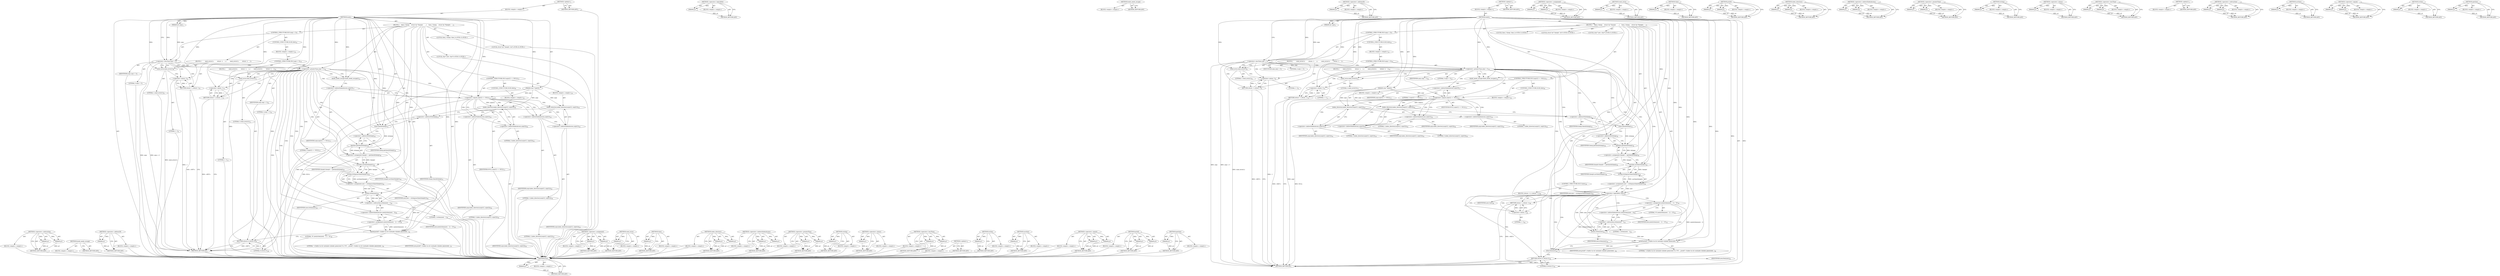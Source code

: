 digraph "gmtime" {
vulnerable_177 [label=<(METHOD,&lt;operator&gt;.subtraction)>];
vulnerable_178 [label=<(PARAM,p1)>];
vulnerable_179 [label=<(PARAM,p2)>];
vulnerable_180 [label=<(BLOCK,&lt;empty&gt;,&lt;empty&gt;)>];
vulnerable_181 [label=<(METHOD_RETURN,ANY)>];
vulnerable_134 [label=<(METHOD,build_needs_escape)>];
vulnerable_135 [label=<(BLOCK,&lt;empty&gt;,&lt;empty&gt;)>];
vulnerable_136 [label=<(METHOD_RETURN,ANY)>];
vulnerable_156 [label=<(METHOD,&lt;operator&gt;.addressOf)>];
vulnerable_157 [label=<(PARAM,p1)>];
vulnerable_158 [label=<(BLOCK,&lt;empty&gt;,&lt;empty&gt;)>];
vulnerable_159 [label=<(METHOD_RETURN,ANY)>];
vulnerable_6 [label=<(METHOD,&lt;global&gt;)<SUB>1</SUB>>];
vulnerable_7 [label=<(BLOCK,&lt;empty&gt;,&lt;empty&gt;)<SUB>1</SUB>>];
vulnerable_8 [label=<(METHOD,main)<SUB>1</SUB>>];
vulnerable_9 [label=<(PARAM,int argc)<SUB>1</SUB>>];
vulnerable_10 [label=<(PARAM,char *argv[])<SUB>1</SUB>>];
vulnerable_11 [label=<(BLOCK,{
    time_t timep;
    struct tm *timeptr;
   ...,{
    time_t timep;
    struct tm *timeptr;
   ...)<SUB>2</SUB>>];
vulnerable_12 [label="<(LOCAL,time_t timep: time_t)<SUB>3</SUB>>"];
vulnerable_13 [label="<(LOCAL,struct tm* timeptr: tm*)<SUB>4</SUB>>"];
vulnerable_14 [label="<(LOCAL,char* now: char*)<SUB>5</SUB>>"];
vulnerable_15 [label=<(CONTROL_STRUCTURE,IF,if (argc &lt; 3))<SUB>7</SUB>>];
vulnerable_16 [label=<(&lt;operator&gt;.lessThan,argc &lt; 3)<SUB>7</SUB>>];
vulnerable_17 [label=<(IDENTIFIER,argc,argc &lt; 3)<SUB>7</SUB>>];
vulnerable_18 [label=<(LITERAL,3,argc &lt; 3)<SUB>7</SUB>>];
vulnerable_19 [label=<(BLOCK,{
        send_error(1);
        return -1;
    },{
        send_error(1);
        return -1;
    })<SUB>7</SUB>>];
vulnerable_20 [label=<(send_error,send_error(1))<SUB>8</SUB>>];
vulnerable_21 [label=<(LITERAL,1,send_error(1))<SUB>8</SUB>>];
vulnerable_22 [label=<(RETURN,return -1;,return -1;)<SUB>9</SUB>>];
vulnerable_23 [label=<(&lt;operator&gt;.minus,-1)<SUB>9</SUB>>];
vulnerable_24 [label=<(LITERAL,1,-1)<SUB>9</SUB>>];
vulnerable_25 [label=<(CONTROL_STRUCTURE,ELSE,else)<SUB>10</SUB>>];
vulnerable_26 [label=<(BLOCK,&lt;empty&gt;,&lt;empty&gt;)<SUB>10</SUB>>];
vulnerable_27 [label=<(CONTROL_STRUCTURE,IF,if (argc &gt; 3))<SUB>10</SUB>>];
vulnerable_28 [label=<(&lt;operator&gt;.greaterThan,argc &gt; 3)<SUB>10</SUB>>];
vulnerable_29 [label=<(IDENTIFIER,argc,argc &gt; 3)<SUB>10</SUB>>];
vulnerable_30 [label=<(LITERAL,3,argc &gt; 3)<SUB>10</SUB>>];
vulnerable_31 [label=<(BLOCK,{
        send_error(5);
        return -1;
    },{
        send_error(5);
        return -1;
    })<SUB>10</SUB>>];
vulnerable_32 [label=<(send_error,send_error(5))<SUB>11</SUB>>];
vulnerable_33 [label=<(LITERAL,5,send_error(5))<SUB>11</SUB>>];
vulnerable_34 [label=<(RETURN,return -1;,return -1;)<SUB>12</SUB>>];
vulnerable_35 [label=<(&lt;operator&gt;.minus,-1)<SUB>12</SUB>>];
vulnerable_36 [label=<(LITERAL,1,-1)<SUB>12</SUB>>];
vulnerable_37 [label=<(build_needs_escape,build_needs_escape())<SUB>15</SUB>>];
vulnerable_38 [label=<(CONTROL_STRUCTURE,IF,if (argv[2] == NULL))<SUB>17</SUB>>];
vulnerable_39 [label=<(&lt;operator&gt;.equals,argv[2] == NULL)<SUB>17</SUB>>];
vulnerable_40 [label=<(&lt;operator&gt;.indirectIndexAccess,argv[2])<SUB>17</SUB>>];
vulnerable_41 [label=<(IDENTIFIER,argv,argv[2] == NULL)<SUB>17</SUB>>];
vulnerable_42 [label=<(LITERAL,2,argv[2] == NULL)<SUB>17</SUB>>];
vulnerable_43 [label=<(IDENTIFIER,NULL,argv[2] == NULL)<SUB>17</SUB>>];
vulnerable_44 [label=<(BLOCK,&lt;empty&gt;,&lt;empty&gt;)<SUB>18</SUB>>];
vulnerable_45 [label=<(index_directory,index_directory(argv[1], argv[1]))<SUB>18</SUB>>];
vulnerable_46 [label=<(&lt;operator&gt;.indirectIndexAccess,argv[1])<SUB>18</SUB>>];
vulnerable_47 [label=<(IDENTIFIER,argv,index_directory(argv[1], argv[1]))<SUB>18</SUB>>];
vulnerable_48 [label=<(LITERAL,1,index_directory(argv[1], argv[1]))<SUB>18</SUB>>];
vulnerable_49 [label=<(&lt;operator&gt;.indirectIndexAccess,argv[1])<SUB>18</SUB>>];
vulnerable_50 [label=<(IDENTIFIER,argv,index_directory(argv[1], argv[1]))<SUB>18</SUB>>];
vulnerable_51 [label=<(LITERAL,1,index_directory(argv[1], argv[1]))<SUB>18</SUB>>];
vulnerable_52 [label=<(CONTROL_STRUCTURE,ELSE,else)<SUB>20</SUB>>];
vulnerable_53 [label=<(BLOCK,&lt;empty&gt;,&lt;empty&gt;)<SUB>20</SUB>>];
vulnerable_54 [label=<(index_directory,index_directory(argv[1], argv[2]))<SUB>20</SUB>>];
vulnerable_55 [label=<(&lt;operator&gt;.indirectIndexAccess,argv[1])<SUB>20</SUB>>];
vulnerable_56 [label=<(IDENTIFIER,argv,index_directory(argv[1], argv[2]))<SUB>20</SUB>>];
vulnerable_57 [label=<(LITERAL,1,index_directory(argv[1], argv[2]))<SUB>20</SUB>>];
vulnerable_58 [label=<(&lt;operator&gt;.indirectIndexAccess,argv[2])<SUB>20</SUB>>];
vulnerable_59 [label=<(IDENTIFIER,argv,index_directory(argv[1], argv[2]))<SUB>20</SUB>>];
vulnerable_60 [label=<(LITERAL,2,index_directory(argv[1], argv[2]))<SUB>20</SUB>>];
vulnerable_61 [label=<(time,time(&amp;timep))<SUB>22</SUB>>];
vulnerable_62 [label=<(&lt;operator&gt;.addressOf,&amp;timep)<SUB>22</SUB>>];
vulnerable_63 [label=<(IDENTIFIER,timep,time(&amp;timep))<SUB>22</SUB>>];
vulnerable_64 [label=<(&lt;operator&gt;.assignment,timeptr = gmtime(&amp;timep))<SUB>26</SUB>>];
vulnerable_65 [label=<(IDENTIFIER,timeptr,timeptr = gmtime(&amp;timep))<SUB>26</SUB>>];
vulnerable_66 [label=<(gmtime,gmtime(&amp;timep))<SUB>26</SUB>>];
vulnerable_67 [label=<(&lt;operator&gt;.addressOf,&amp;timep)<SUB>26</SUB>>];
vulnerable_68 [label=<(IDENTIFIER,timep,gmtime(&amp;timep))<SUB>26</SUB>>];
vulnerable_69 [label=<(&lt;operator&gt;.assignment,now = strdup(asctime(timeptr)))<SUB>28</SUB>>];
vulnerable_70 [label=<(IDENTIFIER,now,now = strdup(asctime(timeptr)))<SUB>28</SUB>>];
vulnerable_71 [label=<(strdup,strdup(asctime(timeptr)))<SUB>28</SUB>>];
vulnerable_72 [label=<(asctime,asctime(timeptr))<SUB>28</SUB>>];
vulnerable_73 [label=<(IDENTIFIER,timeptr,asctime(timeptr))<SUB>28</SUB>>];
vulnerable_74 [label=<(&lt;operator&gt;.assignment,now[strlen(now) - 1] = '\0')<SUB>29</SUB>>];
vulnerable_75 [label=<(&lt;operator&gt;.indirectIndexAccess,now[strlen(now) - 1])<SUB>29</SUB>>];
vulnerable_76 [label=<(IDENTIFIER,now,now[strlen(now) - 1] = '\0')<SUB>29</SUB>>];
vulnerable_77 [label=<(&lt;operator&gt;.subtraction,strlen(now) - 1)<SUB>29</SUB>>];
vulnerable_78 [label=<(strlen,strlen(now))<SUB>29</SUB>>];
vulnerable_79 [label=<(IDENTIFIER,now,strlen(now))<SUB>29</SUB>>];
vulnerable_80 [label=<(LITERAL,1,strlen(now) - 1)<SUB>29</SUB>>];
vulnerable_81 [label=<(LITERAL,'\0',now[strlen(now) - 1] = '\0')<SUB>29</SUB>>];
vulnerable_82 [label=<(printf,printf(&quot;&lt;/table&gt;\n&lt;hr noshade&gt;\nIndex generated...)<SUB>35</SUB>>];
vulnerable_83 [label=<(LITERAL,&quot;&lt;/table&gt;\n&lt;hr noshade&gt;\nIndex generated %s UTC...,printf(&quot;&lt;/table&gt;\n&lt;hr noshade&gt;\nIndex generated...)<SUB>35</SUB>>];
vulnerable_84 [label=<(IDENTIFIER,now,printf(&quot;&lt;/table&gt;\n&lt;hr noshade&gt;\nIndex generated...)<SUB>37</SUB>>];
vulnerable_85 [label=<(RETURN,return 0;,return 0;)<SUB>39</SUB>>];
vulnerable_86 [label=<(LITERAL,0,return 0;)<SUB>39</SUB>>];
vulnerable_87 [label=<(METHOD_RETURN,int)<SUB>1</SUB>>];
vulnerable_89 [label=<(METHOD_RETURN,ANY)<SUB>1</SUB>>];
vulnerable_160 [label=<(METHOD,&lt;operator&gt;.assignment)>];
vulnerable_161 [label=<(PARAM,p1)>];
vulnerable_162 [label=<(PARAM,p2)>];
vulnerable_163 [label=<(BLOCK,&lt;empty&gt;,&lt;empty&gt;)>];
vulnerable_164 [label=<(METHOD_RETURN,ANY)>];
vulnerable_121 [label=<(METHOD,send_error)>];
vulnerable_122 [label=<(PARAM,p1)>];
vulnerable_123 [label=<(BLOCK,&lt;empty&gt;,&lt;empty&gt;)>];
vulnerable_124 [label=<(METHOD_RETURN,ANY)>];
vulnerable_152 [label=<(METHOD,time)>];
vulnerable_153 [label=<(PARAM,p1)>];
vulnerable_154 [label=<(BLOCK,&lt;empty&gt;,&lt;empty&gt;)>];
vulnerable_155 [label=<(METHOD_RETURN,ANY)>];
vulnerable_147 [label=<(METHOD,index_directory)>];
vulnerable_148 [label=<(PARAM,p1)>];
vulnerable_149 [label=<(PARAM,p2)>];
vulnerable_150 [label=<(BLOCK,&lt;empty&gt;,&lt;empty&gt;)>];
vulnerable_151 [label=<(METHOD_RETURN,ANY)>];
vulnerable_142 [label=<(METHOD,&lt;operator&gt;.indirectIndexAccess)>];
vulnerable_143 [label=<(PARAM,p1)>];
vulnerable_144 [label=<(PARAM,p2)>];
vulnerable_145 [label=<(BLOCK,&lt;empty&gt;,&lt;empty&gt;)>];
vulnerable_146 [label=<(METHOD_RETURN,ANY)>];
vulnerable_129 [label=<(METHOD,&lt;operator&gt;.greaterThan)>];
vulnerable_130 [label=<(PARAM,p1)>];
vulnerable_131 [label=<(PARAM,p2)>];
vulnerable_132 [label=<(BLOCK,&lt;empty&gt;,&lt;empty&gt;)>];
vulnerable_133 [label=<(METHOD_RETURN,ANY)>];
vulnerable_169 [label=<(METHOD,strdup)>];
vulnerable_170 [label=<(PARAM,p1)>];
vulnerable_171 [label=<(BLOCK,&lt;empty&gt;,&lt;empty&gt;)>];
vulnerable_172 [label=<(METHOD_RETURN,ANY)>];
vulnerable_125 [label=<(METHOD,&lt;operator&gt;.minus)>];
vulnerable_126 [label=<(PARAM,p1)>];
vulnerable_127 [label=<(BLOCK,&lt;empty&gt;,&lt;empty&gt;)>];
vulnerable_128 [label=<(METHOD_RETURN,ANY)>];
vulnerable_116 [label=<(METHOD,&lt;operator&gt;.lessThan)>];
vulnerable_117 [label=<(PARAM,p1)>];
vulnerable_118 [label=<(PARAM,p2)>];
vulnerable_119 [label=<(BLOCK,&lt;empty&gt;,&lt;empty&gt;)>];
vulnerable_120 [label=<(METHOD_RETURN,ANY)>];
vulnerable_110 [label=<(METHOD,&lt;global&gt;)<SUB>1</SUB>>];
vulnerable_111 [label=<(BLOCK,&lt;empty&gt;,&lt;empty&gt;)>];
vulnerable_112 [label=<(METHOD_RETURN,ANY)>];
vulnerable_182 [label=<(METHOD,strlen)>];
vulnerable_183 [label=<(PARAM,p1)>];
vulnerable_184 [label=<(BLOCK,&lt;empty&gt;,&lt;empty&gt;)>];
vulnerable_185 [label=<(METHOD_RETURN,ANY)>];
vulnerable_173 [label=<(METHOD,asctime)>];
vulnerable_174 [label=<(PARAM,p1)>];
vulnerable_175 [label=<(BLOCK,&lt;empty&gt;,&lt;empty&gt;)>];
vulnerable_176 [label=<(METHOD_RETURN,ANY)>];
vulnerable_137 [label=<(METHOD,&lt;operator&gt;.equals)>];
vulnerable_138 [label=<(PARAM,p1)>];
vulnerable_139 [label=<(PARAM,p2)>];
vulnerable_140 [label=<(BLOCK,&lt;empty&gt;,&lt;empty&gt;)>];
vulnerable_141 [label=<(METHOD_RETURN,ANY)>];
vulnerable_186 [label=<(METHOD,printf)>];
vulnerable_187 [label=<(PARAM,p1)>];
vulnerable_188 [label=<(PARAM,p2)>];
vulnerable_189 [label=<(BLOCK,&lt;empty&gt;,&lt;empty&gt;)>];
vulnerable_190 [label=<(METHOD_RETURN,ANY)>];
vulnerable_165 [label=<(METHOD,gmtime)>];
vulnerable_166 [label=<(PARAM,p1)>];
vulnerable_167 [label=<(BLOCK,&lt;empty&gt;,&lt;empty&gt;)>];
vulnerable_168 [label=<(METHOD_RETURN,ANY)>];
fixed_204 [label=<(METHOD,free)>];
fixed_205 [label=<(PARAM,p1)>];
fixed_206 [label=<(BLOCK,&lt;empty&gt;,&lt;empty&gt;)>];
fixed_207 [label=<(METHOD_RETURN,ANY)>];
fixed_186 [label=<(METHOD,&lt;operator&gt;.logicalNot)>];
fixed_187 [label=<(PARAM,p1)>];
fixed_188 [label=<(BLOCK,&lt;empty&gt;,&lt;empty&gt;)>];
fixed_189 [label=<(METHOD_RETURN,ANY)>];
fixed_143 [label=<(METHOD,build_needs_escape)>];
fixed_144 [label=<(BLOCK,&lt;empty&gt;,&lt;empty&gt;)>];
fixed_145 [label=<(METHOD_RETURN,ANY)>];
fixed_165 [label=<(METHOD,&lt;operator&gt;.addressOf)>];
fixed_166 [label=<(PARAM,p1)>];
fixed_167 [label=<(BLOCK,&lt;empty&gt;,&lt;empty&gt;)>];
fixed_168 [label=<(METHOD_RETURN,ANY)>];
fixed_6 [label=<(METHOD,&lt;global&gt;)<SUB>1</SUB>>];
fixed_7 [label=<(BLOCK,&lt;empty&gt;,&lt;empty&gt;)<SUB>1</SUB>>];
fixed_8 [label=<(METHOD,main)<SUB>1</SUB>>];
fixed_9 [label=<(PARAM,int argc)<SUB>1</SUB>>];
fixed_10 [label=<(PARAM,char *argv[])<SUB>1</SUB>>];
fixed_11 [label=<(BLOCK,{
    time_t timep;
    struct tm *timeptr;
   ...,{
    time_t timep;
    struct tm *timeptr;
   ...)<SUB>2</SUB>>];
fixed_12 [label="<(LOCAL,time_t timep: time_t)<SUB>3</SUB>>"];
fixed_13 [label="<(LOCAL,struct tm* timeptr: tm*)<SUB>4</SUB>>"];
fixed_14 [label="<(LOCAL,char* now: char*)<SUB>5</SUB>>"];
fixed_15 [label=<(CONTROL_STRUCTURE,IF,if (argc &lt; 3))<SUB>7</SUB>>];
fixed_16 [label=<(&lt;operator&gt;.lessThan,argc &lt; 3)<SUB>7</SUB>>];
fixed_17 [label=<(IDENTIFIER,argc,argc &lt; 3)<SUB>7</SUB>>];
fixed_18 [label=<(LITERAL,3,argc &lt; 3)<SUB>7</SUB>>];
fixed_19 [label=<(BLOCK,{
        send_error(1);
        return -1;
    },{
        send_error(1);
        return -1;
    })<SUB>7</SUB>>];
fixed_20 [label=<(send_error,send_error(1))<SUB>8</SUB>>];
fixed_21 [label=<(LITERAL,1,send_error(1))<SUB>8</SUB>>];
fixed_22 [label=<(RETURN,return -1;,return -1;)<SUB>9</SUB>>];
fixed_23 [label=<(&lt;operator&gt;.minus,-1)<SUB>9</SUB>>];
fixed_24 [label=<(LITERAL,1,-1)<SUB>9</SUB>>];
fixed_25 [label=<(CONTROL_STRUCTURE,ELSE,else)<SUB>10</SUB>>];
fixed_26 [label=<(BLOCK,&lt;empty&gt;,&lt;empty&gt;)<SUB>10</SUB>>];
fixed_27 [label=<(CONTROL_STRUCTURE,IF,if (argc &gt; 3))<SUB>10</SUB>>];
fixed_28 [label=<(&lt;operator&gt;.greaterThan,argc &gt; 3)<SUB>10</SUB>>];
fixed_29 [label=<(IDENTIFIER,argc,argc &gt; 3)<SUB>10</SUB>>];
fixed_30 [label=<(LITERAL,3,argc &gt; 3)<SUB>10</SUB>>];
fixed_31 [label=<(BLOCK,{
        send_error(5);
        return -1;
    },{
        send_error(5);
        return -1;
    })<SUB>10</SUB>>];
fixed_32 [label=<(send_error,send_error(5))<SUB>11</SUB>>];
fixed_33 [label=<(LITERAL,5,send_error(5))<SUB>11</SUB>>];
fixed_34 [label=<(RETURN,return -1;,return -1;)<SUB>12</SUB>>];
fixed_35 [label=<(&lt;operator&gt;.minus,-1)<SUB>12</SUB>>];
fixed_36 [label=<(LITERAL,1,-1)<SUB>12</SUB>>];
fixed_37 [label=<(build_needs_escape,build_needs_escape())<SUB>15</SUB>>];
fixed_38 [label=<(CONTROL_STRUCTURE,IF,if (argv[2] == NULL))<SUB>17</SUB>>];
fixed_39 [label=<(&lt;operator&gt;.equals,argv[2] == NULL)<SUB>17</SUB>>];
fixed_40 [label=<(&lt;operator&gt;.indirectIndexAccess,argv[2])<SUB>17</SUB>>];
fixed_41 [label=<(IDENTIFIER,argv,argv[2] == NULL)<SUB>17</SUB>>];
fixed_42 [label=<(LITERAL,2,argv[2] == NULL)<SUB>17</SUB>>];
fixed_43 [label=<(IDENTIFIER,NULL,argv[2] == NULL)<SUB>17</SUB>>];
fixed_44 [label=<(BLOCK,&lt;empty&gt;,&lt;empty&gt;)<SUB>18</SUB>>];
fixed_45 [label=<(index_directory,index_directory(argv[1], argv[1]))<SUB>18</SUB>>];
fixed_46 [label=<(&lt;operator&gt;.indirectIndexAccess,argv[1])<SUB>18</SUB>>];
fixed_47 [label=<(IDENTIFIER,argv,index_directory(argv[1], argv[1]))<SUB>18</SUB>>];
fixed_48 [label=<(LITERAL,1,index_directory(argv[1], argv[1]))<SUB>18</SUB>>];
fixed_49 [label=<(&lt;operator&gt;.indirectIndexAccess,argv[1])<SUB>18</SUB>>];
fixed_50 [label=<(IDENTIFIER,argv,index_directory(argv[1], argv[1]))<SUB>18</SUB>>];
fixed_51 [label=<(LITERAL,1,index_directory(argv[1], argv[1]))<SUB>18</SUB>>];
fixed_52 [label=<(CONTROL_STRUCTURE,ELSE,else)<SUB>20</SUB>>];
fixed_53 [label=<(BLOCK,&lt;empty&gt;,&lt;empty&gt;)<SUB>20</SUB>>];
fixed_54 [label=<(index_directory,index_directory(argv[1], argv[2]))<SUB>20</SUB>>];
fixed_55 [label=<(&lt;operator&gt;.indirectIndexAccess,argv[1])<SUB>20</SUB>>];
fixed_56 [label=<(IDENTIFIER,argv,index_directory(argv[1], argv[2]))<SUB>20</SUB>>];
fixed_57 [label=<(LITERAL,1,index_directory(argv[1], argv[2]))<SUB>20</SUB>>];
fixed_58 [label=<(&lt;operator&gt;.indirectIndexAccess,argv[2])<SUB>20</SUB>>];
fixed_59 [label=<(IDENTIFIER,argv,index_directory(argv[1], argv[2]))<SUB>20</SUB>>];
fixed_60 [label=<(LITERAL,2,index_directory(argv[1], argv[2]))<SUB>20</SUB>>];
fixed_61 [label=<(time,time(&amp;timep))<SUB>22</SUB>>];
fixed_62 [label=<(&lt;operator&gt;.addressOf,&amp;timep)<SUB>22</SUB>>];
fixed_63 [label=<(IDENTIFIER,timep,time(&amp;timep))<SUB>22</SUB>>];
fixed_64 [label=<(&lt;operator&gt;.assignment,timeptr = gmtime(&amp;timep))<SUB>26</SUB>>];
fixed_65 [label=<(IDENTIFIER,timeptr,timeptr = gmtime(&amp;timep))<SUB>26</SUB>>];
fixed_66 [label=<(gmtime,gmtime(&amp;timep))<SUB>26</SUB>>];
fixed_67 [label=<(&lt;operator&gt;.addressOf,&amp;timep)<SUB>26</SUB>>];
fixed_68 [label=<(IDENTIFIER,timep,gmtime(&amp;timep))<SUB>26</SUB>>];
fixed_69 [label=<(&lt;operator&gt;.assignment,now = strdup(asctime(timeptr)))<SUB>28</SUB>>];
fixed_70 [label=<(IDENTIFIER,now,now = strdup(asctime(timeptr)))<SUB>28</SUB>>];
fixed_71 [label=<(strdup,strdup(asctime(timeptr)))<SUB>28</SUB>>];
fixed_72 [label=<(asctime,asctime(timeptr))<SUB>28</SUB>>];
fixed_73 [label=<(IDENTIFIER,timeptr,asctime(timeptr))<SUB>28</SUB>>];
fixed_74 [label=<(CONTROL_STRUCTURE,IF,if (!now))<SUB>29</SUB>>];
fixed_75 [label=<(&lt;operator&gt;.logicalNot,!now)<SUB>29</SUB>>];
fixed_76 [label=<(IDENTIFIER,now,!now)<SUB>29</SUB>>];
fixed_77 [label=<(BLOCK,{
		return -1;
	},{
		return -1;
	})<SUB>29</SUB>>];
fixed_78 [label=<(RETURN,return -1;,return -1;)<SUB>30</SUB>>];
fixed_79 [label=<(&lt;operator&gt;.minus,-1)<SUB>30</SUB>>];
fixed_80 [label=<(LITERAL,1,-1)<SUB>30</SUB>>];
fixed_81 [label=<(&lt;operator&gt;.assignment,now[strlen(now) - 1] = '\0')<SUB>32</SUB>>];
fixed_82 [label=<(&lt;operator&gt;.indirectIndexAccess,now[strlen(now) - 1])<SUB>32</SUB>>];
fixed_83 [label=<(IDENTIFIER,now,now[strlen(now) - 1] = '\0')<SUB>32</SUB>>];
fixed_84 [label=<(&lt;operator&gt;.subtraction,strlen(now) - 1)<SUB>32</SUB>>];
fixed_85 [label=<(strlen,strlen(now))<SUB>32</SUB>>];
fixed_86 [label=<(IDENTIFIER,now,strlen(now))<SUB>32</SUB>>];
fixed_87 [label=<(LITERAL,1,strlen(now) - 1)<SUB>32</SUB>>];
fixed_88 [label=<(LITERAL,'\0',now[strlen(now) - 1] = '\0')<SUB>32</SUB>>];
fixed_89 [label=<(printf,printf(&quot;&lt;/table&gt;\n&lt;hr noshade&gt;\nIndex generated...)<SUB>38</SUB>>];
fixed_90 [label=<(LITERAL,&quot;&lt;/table&gt;\n&lt;hr noshade&gt;\nIndex generated %s UTC...,printf(&quot;&lt;/table&gt;\n&lt;hr noshade&gt;\nIndex generated...)<SUB>38</SUB>>];
fixed_91 [label=<(IDENTIFIER,now,printf(&quot;&lt;/table&gt;\n&lt;hr noshade&gt;\nIndex generated...)<SUB>40</SUB>>];
fixed_92 [label=<(free,free(now))<SUB>42</SUB>>];
fixed_93 [label=<(IDENTIFIER,now,free(now))<SUB>42</SUB>>];
fixed_94 [label=<(RETURN,return 0;,return 0;)<SUB>43</SUB>>];
fixed_95 [label=<(LITERAL,0,return 0;)<SUB>43</SUB>>];
fixed_96 [label=<(METHOD_RETURN,int)<SUB>1</SUB>>];
fixed_98 [label=<(METHOD_RETURN,ANY)<SUB>1</SUB>>];
fixed_169 [label=<(METHOD,&lt;operator&gt;.assignment)>];
fixed_170 [label=<(PARAM,p1)>];
fixed_171 [label=<(PARAM,p2)>];
fixed_172 [label=<(BLOCK,&lt;empty&gt;,&lt;empty&gt;)>];
fixed_173 [label=<(METHOD_RETURN,ANY)>];
fixed_130 [label=<(METHOD,send_error)>];
fixed_131 [label=<(PARAM,p1)>];
fixed_132 [label=<(BLOCK,&lt;empty&gt;,&lt;empty&gt;)>];
fixed_133 [label=<(METHOD_RETURN,ANY)>];
fixed_161 [label=<(METHOD,time)>];
fixed_162 [label=<(PARAM,p1)>];
fixed_163 [label=<(BLOCK,&lt;empty&gt;,&lt;empty&gt;)>];
fixed_164 [label=<(METHOD_RETURN,ANY)>];
fixed_199 [label=<(METHOD,printf)>];
fixed_200 [label=<(PARAM,p1)>];
fixed_201 [label=<(PARAM,p2)>];
fixed_202 [label=<(BLOCK,&lt;empty&gt;,&lt;empty&gt;)>];
fixed_203 [label=<(METHOD_RETURN,ANY)>];
fixed_156 [label=<(METHOD,index_directory)>];
fixed_157 [label=<(PARAM,p1)>];
fixed_158 [label=<(PARAM,p2)>];
fixed_159 [label=<(BLOCK,&lt;empty&gt;,&lt;empty&gt;)>];
fixed_160 [label=<(METHOD_RETURN,ANY)>];
fixed_151 [label=<(METHOD,&lt;operator&gt;.indirectIndexAccess)>];
fixed_152 [label=<(PARAM,p1)>];
fixed_153 [label=<(PARAM,p2)>];
fixed_154 [label=<(BLOCK,&lt;empty&gt;,&lt;empty&gt;)>];
fixed_155 [label=<(METHOD_RETURN,ANY)>];
fixed_138 [label=<(METHOD,&lt;operator&gt;.greaterThan)>];
fixed_139 [label=<(PARAM,p1)>];
fixed_140 [label=<(PARAM,p2)>];
fixed_141 [label=<(BLOCK,&lt;empty&gt;,&lt;empty&gt;)>];
fixed_142 [label=<(METHOD_RETURN,ANY)>];
fixed_178 [label=<(METHOD,strdup)>];
fixed_179 [label=<(PARAM,p1)>];
fixed_180 [label=<(BLOCK,&lt;empty&gt;,&lt;empty&gt;)>];
fixed_181 [label=<(METHOD_RETURN,ANY)>];
fixed_134 [label=<(METHOD,&lt;operator&gt;.minus)>];
fixed_135 [label=<(PARAM,p1)>];
fixed_136 [label=<(BLOCK,&lt;empty&gt;,&lt;empty&gt;)>];
fixed_137 [label=<(METHOD_RETURN,ANY)>];
fixed_125 [label=<(METHOD,&lt;operator&gt;.lessThan)>];
fixed_126 [label=<(PARAM,p1)>];
fixed_127 [label=<(PARAM,p2)>];
fixed_128 [label=<(BLOCK,&lt;empty&gt;,&lt;empty&gt;)>];
fixed_129 [label=<(METHOD_RETURN,ANY)>];
fixed_119 [label=<(METHOD,&lt;global&gt;)<SUB>1</SUB>>];
fixed_120 [label=<(BLOCK,&lt;empty&gt;,&lt;empty&gt;)>];
fixed_121 [label=<(METHOD_RETURN,ANY)>];
fixed_190 [label=<(METHOD,&lt;operator&gt;.subtraction)>];
fixed_191 [label=<(PARAM,p1)>];
fixed_192 [label=<(PARAM,p2)>];
fixed_193 [label=<(BLOCK,&lt;empty&gt;,&lt;empty&gt;)>];
fixed_194 [label=<(METHOD_RETURN,ANY)>];
fixed_182 [label=<(METHOD,asctime)>];
fixed_183 [label=<(PARAM,p1)>];
fixed_184 [label=<(BLOCK,&lt;empty&gt;,&lt;empty&gt;)>];
fixed_185 [label=<(METHOD_RETURN,ANY)>];
fixed_146 [label=<(METHOD,&lt;operator&gt;.equals)>];
fixed_147 [label=<(PARAM,p1)>];
fixed_148 [label=<(PARAM,p2)>];
fixed_149 [label=<(BLOCK,&lt;empty&gt;,&lt;empty&gt;)>];
fixed_150 [label=<(METHOD_RETURN,ANY)>];
fixed_195 [label=<(METHOD,strlen)>];
fixed_196 [label=<(PARAM,p1)>];
fixed_197 [label=<(BLOCK,&lt;empty&gt;,&lt;empty&gt;)>];
fixed_198 [label=<(METHOD_RETURN,ANY)>];
fixed_174 [label=<(METHOD,gmtime)>];
fixed_175 [label=<(PARAM,p1)>];
fixed_176 [label=<(BLOCK,&lt;empty&gt;,&lt;empty&gt;)>];
fixed_177 [label=<(METHOD_RETURN,ANY)>];
vulnerable_177 -> vulnerable_178  [key=0, label="AST: "];
vulnerable_177 -> vulnerable_178  [key=1, label="DDG: "];
vulnerable_177 -> vulnerable_180  [key=0, label="AST: "];
vulnerable_177 -> vulnerable_179  [key=0, label="AST: "];
vulnerable_177 -> vulnerable_179  [key=1, label="DDG: "];
vulnerable_177 -> vulnerable_181  [key=0, label="AST: "];
vulnerable_177 -> vulnerable_181  [key=1, label="CFG: "];
vulnerable_178 -> vulnerable_181  [key=0, label="DDG: p1"];
vulnerable_179 -> vulnerable_181  [key=0, label="DDG: p2"];
vulnerable_180 -> fixed_204  [key=0];
vulnerable_181 -> fixed_204  [key=0];
vulnerable_134 -> vulnerable_135  [key=0, label="AST: "];
vulnerable_134 -> vulnerable_136  [key=0, label="AST: "];
vulnerable_134 -> vulnerable_136  [key=1, label="CFG: "];
vulnerable_135 -> fixed_204  [key=0];
vulnerable_136 -> fixed_204  [key=0];
vulnerable_156 -> vulnerable_157  [key=0, label="AST: "];
vulnerable_156 -> vulnerable_157  [key=1, label="DDG: "];
vulnerable_156 -> vulnerable_158  [key=0, label="AST: "];
vulnerable_156 -> vulnerable_159  [key=0, label="AST: "];
vulnerable_156 -> vulnerable_159  [key=1, label="CFG: "];
vulnerable_157 -> vulnerable_159  [key=0, label="DDG: p1"];
vulnerable_158 -> fixed_204  [key=0];
vulnerable_159 -> fixed_204  [key=0];
vulnerable_6 -> vulnerable_7  [key=0, label="AST: "];
vulnerable_6 -> vulnerable_89  [key=0, label="AST: "];
vulnerable_6 -> vulnerable_89  [key=1, label="CFG: "];
vulnerable_7 -> vulnerable_8  [key=0, label="AST: "];
vulnerable_8 -> vulnerable_9  [key=0, label="AST: "];
vulnerable_8 -> vulnerable_9  [key=1, label="DDG: "];
vulnerable_8 -> vulnerable_10  [key=0, label="AST: "];
vulnerable_8 -> vulnerable_10  [key=1, label="DDG: "];
vulnerable_8 -> vulnerable_11  [key=0, label="AST: "];
vulnerable_8 -> vulnerable_87  [key=0, label="AST: "];
vulnerable_8 -> vulnerable_16  [key=0, label="CFG: "];
vulnerable_8 -> vulnerable_16  [key=1, label="DDG: "];
vulnerable_8 -> vulnerable_37  [key=0, label="DDG: "];
vulnerable_8 -> vulnerable_74  [key=0, label="DDG: "];
vulnerable_8 -> vulnerable_85  [key=0, label="DDG: "];
vulnerable_8 -> vulnerable_61  [key=0, label="DDG: "];
vulnerable_8 -> vulnerable_82  [key=0, label="DDG: "];
vulnerable_8 -> vulnerable_86  [key=0, label="DDG: "];
vulnerable_8 -> vulnerable_39  [key=0, label="DDG: "];
vulnerable_8 -> vulnerable_66  [key=0, label="DDG: "];
vulnerable_8 -> vulnerable_20  [key=0, label="DDG: "];
vulnerable_8 -> vulnerable_72  [key=0, label="DDG: "];
vulnerable_8 -> vulnerable_77  [key=0, label="DDG: "];
vulnerable_8 -> vulnerable_23  [key=0, label="DDG: "];
vulnerable_8 -> vulnerable_78  [key=0, label="DDG: "];
vulnerable_8 -> vulnerable_28  [key=0, label="DDG: "];
vulnerable_8 -> vulnerable_32  [key=0, label="DDG: "];
vulnerable_8 -> vulnerable_35  [key=0, label="DDG: "];
vulnerable_9 -> vulnerable_16  [key=0, label="DDG: argc"];
vulnerable_10 -> vulnerable_87  [key=0, label="DDG: argv"];
vulnerable_10 -> vulnerable_39  [key=0, label="DDG: argv"];
vulnerable_10 -> vulnerable_45  [key=0, label="DDG: argv"];
vulnerable_10 -> vulnerable_54  [key=0, label="DDG: argv"];
vulnerable_11 -> vulnerable_12  [key=0, label="AST: "];
vulnerable_11 -> vulnerable_13  [key=0, label="AST: "];
vulnerable_11 -> vulnerable_14  [key=0, label="AST: "];
vulnerable_11 -> vulnerable_15  [key=0, label="AST: "];
vulnerable_11 -> vulnerable_37  [key=0, label="AST: "];
vulnerable_11 -> vulnerable_38  [key=0, label="AST: "];
vulnerable_11 -> vulnerable_61  [key=0, label="AST: "];
vulnerable_11 -> vulnerable_64  [key=0, label="AST: "];
vulnerable_11 -> vulnerable_69  [key=0, label="AST: "];
vulnerable_11 -> vulnerable_74  [key=0, label="AST: "];
vulnerable_11 -> vulnerable_82  [key=0, label="AST: "];
vulnerable_11 -> vulnerable_85  [key=0, label="AST: "];
vulnerable_12 -> fixed_204  [key=0];
vulnerable_13 -> fixed_204  [key=0];
vulnerable_14 -> fixed_204  [key=0];
vulnerable_15 -> vulnerable_16  [key=0, label="AST: "];
vulnerable_15 -> vulnerable_19  [key=0, label="AST: "];
vulnerable_15 -> vulnerable_25  [key=0, label="AST: "];
vulnerable_16 -> vulnerable_17  [key=0, label="AST: "];
vulnerable_16 -> vulnerable_18  [key=0, label="AST: "];
vulnerable_16 -> vulnerable_20  [key=0, label="CFG: "];
vulnerable_16 -> vulnerable_20  [key=1, label="CDG: "];
vulnerable_16 -> vulnerable_28  [key=0, label="CFG: "];
vulnerable_16 -> vulnerable_28  [key=1, label="DDG: argc"];
vulnerable_16 -> vulnerable_28  [key=2, label="CDG: "];
vulnerable_16 -> vulnerable_87  [key=0, label="DDG: argc"];
vulnerable_16 -> vulnerable_87  [key=1, label="DDG: argc &lt; 3"];
vulnerable_16 -> vulnerable_22  [key=0, label="CDG: "];
vulnerable_16 -> vulnerable_23  [key=0, label="CDG: "];
vulnerable_17 -> fixed_204  [key=0];
vulnerable_18 -> fixed_204  [key=0];
vulnerable_19 -> vulnerable_20  [key=0, label="AST: "];
vulnerable_19 -> vulnerable_22  [key=0, label="AST: "];
vulnerable_20 -> vulnerable_21  [key=0, label="AST: "];
vulnerable_20 -> vulnerable_23  [key=0, label="CFG: "];
vulnerable_20 -> vulnerable_87  [key=0, label="DDG: send_error(1)"];
vulnerable_21 -> fixed_204  [key=0];
vulnerable_22 -> vulnerable_23  [key=0, label="AST: "];
vulnerable_22 -> vulnerable_87  [key=0, label="CFG: "];
vulnerable_22 -> vulnerable_87  [key=1, label="DDG: &lt;RET&gt;"];
vulnerable_23 -> vulnerable_24  [key=0, label="AST: "];
vulnerable_23 -> vulnerable_22  [key=0, label="CFG: "];
vulnerable_23 -> vulnerable_22  [key=1, label="DDG: -1"];
vulnerable_23 -> vulnerable_87  [key=0, label="DDG: -1"];
vulnerable_24 -> fixed_204  [key=0];
vulnerable_25 -> vulnerable_26  [key=0, label="AST: "];
vulnerable_26 -> vulnerable_27  [key=0, label="AST: "];
vulnerable_27 -> vulnerable_28  [key=0, label="AST: "];
vulnerable_27 -> vulnerable_31  [key=0, label="AST: "];
vulnerable_28 -> vulnerable_29  [key=0, label="AST: "];
vulnerable_28 -> vulnerable_30  [key=0, label="AST: "];
vulnerable_28 -> vulnerable_37  [key=0, label="CFG: "];
vulnerable_28 -> vulnerable_37  [key=1, label="CDG: "];
vulnerable_28 -> vulnerable_32  [key=0, label="CFG: "];
vulnerable_28 -> vulnerable_32  [key=1, label="CDG: "];
vulnerable_28 -> vulnerable_34  [key=0, label="CDG: "];
vulnerable_28 -> vulnerable_77  [key=0, label="CDG: "];
vulnerable_28 -> vulnerable_64  [key=0, label="CDG: "];
vulnerable_28 -> vulnerable_66  [key=0, label="CDG: "];
vulnerable_28 -> vulnerable_75  [key=0, label="CDG: "];
vulnerable_28 -> vulnerable_85  [key=0, label="CDG: "];
vulnerable_28 -> vulnerable_72  [key=0, label="CDG: "];
vulnerable_28 -> vulnerable_69  [key=0, label="CDG: "];
vulnerable_28 -> vulnerable_67  [key=0, label="CDG: "];
vulnerable_28 -> vulnerable_74  [key=0, label="CDG: "];
vulnerable_28 -> vulnerable_40  [key=0, label="CDG: "];
vulnerable_28 -> vulnerable_35  [key=0, label="CDG: "];
vulnerable_28 -> vulnerable_82  [key=0, label="CDG: "];
vulnerable_28 -> vulnerable_61  [key=0, label="CDG: "];
vulnerable_28 -> vulnerable_71  [key=0, label="CDG: "];
vulnerable_28 -> vulnerable_78  [key=0, label="CDG: "];
vulnerable_28 -> vulnerable_62  [key=0, label="CDG: "];
vulnerable_28 -> vulnerable_39  [key=0, label="CDG: "];
vulnerable_29 -> fixed_204  [key=0];
vulnerable_30 -> fixed_204  [key=0];
vulnerable_31 -> vulnerable_32  [key=0, label="AST: "];
vulnerable_31 -> vulnerable_34  [key=0, label="AST: "];
vulnerable_32 -> vulnerable_33  [key=0, label="AST: "];
vulnerable_32 -> vulnerable_35  [key=0, label="CFG: "];
vulnerable_33 -> fixed_204  [key=0];
vulnerable_34 -> vulnerable_35  [key=0, label="AST: "];
vulnerable_34 -> vulnerable_87  [key=0, label="CFG: "];
vulnerable_34 -> vulnerable_87  [key=1, label="DDG: &lt;RET&gt;"];
vulnerable_35 -> vulnerable_36  [key=0, label="AST: "];
vulnerable_35 -> vulnerable_34  [key=0, label="CFG: "];
vulnerable_35 -> vulnerable_34  [key=1, label="DDG: -1"];
vulnerable_36 -> fixed_204  [key=0];
vulnerable_37 -> vulnerable_40  [key=0, label="CFG: "];
vulnerable_38 -> vulnerable_39  [key=0, label="AST: "];
vulnerable_38 -> vulnerable_44  [key=0, label="AST: "];
vulnerable_38 -> vulnerable_52  [key=0, label="AST: "];
vulnerable_39 -> vulnerable_40  [key=0, label="AST: "];
vulnerable_39 -> vulnerable_43  [key=0, label="AST: "];
vulnerable_39 -> vulnerable_46  [key=0, label="CFG: "];
vulnerable_39 -> vulnerable_46  [key=1, label="CDG: "];
vulnerable_39 -> vulnerable_55  [key=0, label="CFG: "];
vulnerable_39 -> vulnerable_55  [key=1, label="CDG: "];
vulnerable_39 -> vulnerable_87  [key=0, label="DDG: NULL"];
vulnerable_39 -> vulnerable_54  [key=0, label="DDG: argv[2]"];
vulnerable_39 -> vulnerable_54  [key=1, label="CDG: "];
vulnerable_39 -> vulnerable_49  [key=0, label="CDG: "];
vulnerable_39 -> vulnerable_45  [key=0, label="CDG: "];
vulnerable_39 -> vulnerable_58  [key=0, label="CDG: "];
vulnerable_40 -> vulnerable_41  [key=0, label="AST: "];
vulnerable_40 -> vulnerable_42  [key=0, label="AST: "];
vulnerable_40 -> vulnerable_39  [key=0, label="CFG: "];
vulnerable_41 -> fixed_204  [key=0];
vulnerable_42 -> fixed_204  [key=0];
vulnerable_43 -> fixed_204  [key=0];
vulnerable_44 -> vulnerable_45  [key=0, label="AST: "];
vulnerable_45 -> vulnerable_46  [key=0, label="AST: "];
vulnerable_45 -> vulnerable_49  [key=0, label="AST: "];
vulnerable_45 -> vulnerable_62  [key=0, label="CFG: "];
vulnerable_46 -> vulnerable_47  [key=0, label="AST: "];
vulnerable_46 -> vulnerable_48  [key=0, label="AST: "];
vulnerable_46 -> vulnerable_49  [key=0, label="CFG: "];
vulnerable_47 -> fixed_204  [key=0];
vulnerable_48 -> fixed_204  [key=0];
vulnerable_49 -> vulnerable_50  [key=0, label="AST: "];
vulnerable_49 -> vulnerable_51  [key=0, label="AST: "];
vulnerable_49 -> vulnerable_45  [key=0, label="CFG: "];
vulnerable_50 -> fixed_204  [key=0];
vulnerable_51 -> fixed_204  [key=0];
vulnerable_52 -> vulnerable_53  [key=0, label="AST: "];
vulnerable_53 -> vulnerable_54  [key=0, label="AST: "];
vulnerable_54 -> vulnerable_55  [key=0, label="AST: "];
vulnerable_54 -> vulnerable_58  [key=0, label="AST: "];
vulnerable_54 -> vulnerable_62  [key=0, label="CFG: "];
vulnerable_55 -> vulnerable_56  [key=0, label="AST: "];
vulnerable_55 -> vulnerable_57  [key=0, label="AST: "];
vulnerable_55 -> vulnerable_58  [key=0, label="CFG: "];
vulnerable_56 -> fixed_204  [key=0];
vulnerable_57 -> fixed_204  [key=0];
vulnerable_58 -> vulnerable_59  [key=0, label="AST: "];
vulnerable_58 -> vulnerable_60  [key=0, label="AST: "];
vulnerable_58 -> vulnerable_54  [key=0, label="CFG: "];
vulnerable_59 -> fixed_204  [key=0];
vulnerable_60 -> fixed_204  [key=0];
vulnerable_61 -> vulnerable_62  [key=0, label="AST: "];
vulnerable_61 -> vulnerable_67  [key=0, label="CFG: "];
vulnerable_61 -> vulnerable_66  [key=0, label="DDG: &amp;timep"];
vulnerable_62 -> vulnerable_63  [key=0, label="AST: "];
vulnerable_62 -> vulnerable_61  [key=0, label="CFG: "];
vulnerable_63 -> fixed_204  [key=0];
vulnerable_64 -> vulnerable_65  [key=0, label="AST: "];
vulnerable_64 -> vulnerable_66  [key=0, label="AST: "];
vulnerable_64 -> vulnerable_72  [key=0, label="CFG: "];
vulnerable_64 -> vulnerable_72  [key=1, label="DDG: timeptr"];
vulnerable_65 -> fixed_204  [key=0];
vulnerable_66 -> vulnerable_67  [key=0, label="AST: "];
vulnerable_66 -> vulnerable_64  [key=0, label="CFG: "];
vulnerable_66 -> vulnerable_64  [key=1, label="DDG: &amp;timep"];
vulnerable_67 -> vulnerable_68  [key=0, label="AST: "];
vulnerable_67 -> vulnerable_66  [key=0, label="CFG: "];
vulnerable_68 -> fixed_204  [key=0];
vulnerable_69 -> vulnerable_70  [key=0, label="AST: "];
vulnerable_69 -> vulnerable_71  [key=0, label="AST: "];
vulnerable_69 -> vulnerable_78  [key=0, label="CFG: "];
vulnerable_69 -> vulnerable_78  [key=1, label="DDG: now"];
vulnerable_70 -> fixed_204  [key=0];
vulnerable_71 -> vulnerable_72  [key=0, label="AST: "];
vulnerable_71 -> vulnerable_69  [key=0, label="CFG: "];
vulnerable_71 -> vulnerable_69  [key=1, label="DDG: asctime(timeptr)"];
vulnerable_72 -> vulnerable_73  [key=0, label="AST: "];
vulnerable_72 -> vulnerable_71  [key=0, label="CFG: "];
vulnerable_72 -> vulnerable_71  [key=1, label="DDG: timeptr"];
vulnerable_73 -> fixed_204  [key=0];
vulnerable_74 -> vulnerable_75  [key=0, label="AST: "];
vulnerable_74 -> vulnerable_81  [key=0, label="AST: "];
vulnerable_74 -> vulnerable_82  [key=0, label="CFG: "];
vulnerable_74 -> vulnerable_82  [key=1, label="DDG: now[strlen(now) - 1]"];
vulnerable_75 -> vulnerable_76  [key=0, label="AST: "];
vulnerable_75 -> vulnerable_77  [key=0, label="AST: "];
vulnerable_75 -> vulnerable_74  [key=0, label="CFG: "];
vulnerable_76 -> fixed_204  [key=0];
vulnerable_77 -> vulnerable_78  [key=0, label="AST: "];
vulnerable_77 -> vulnerable_80  [key=0, label="AST: "];
vulnerable_77 -> vulnerable_75  [key=0, label="CFG: "];
vulnerable_78 -> vulnerable_79  [key=0, label="AST: "];
vulnerable_78 -> vulnerable_77  [key=0, label="CFG: "];
vulnerable_78 -> vulnerable_77  [key=1, label="DDG: now"];
vulnerable_78 -> vulnerable_82  [key=0, label="DDG: now"];
vulnerable_79 -> fixed_204  [key=0];
vulnerable_80 -> fixed_204  [key=0];
vulnerable_81 -> fixed_204  [key=0];
vulnerable_82 -> vulnerable_83  [key=0, label="AST: "];
vulnerable_82 -> vulnerable_84  [key=0, label="AST: "];
vulnerable_82 -> vulnerable_85  [key=0, label="CFG: "];
vulnerable_83 -> fixed_204  [key=0];
vulnerable_84 -> fixed_204  [key=0];
vulnerable_85 -> vulnerable_86  [key=0, label="AST: "];
vulnerable_85 -> vulnerable_87  [key=0, label="CFG: "];
vulnerable_85 -> vulnerable_87  [key=1, label="DDG: &lt;RET&gt;"];
vulnerable_86 -> vulnerable_85  [key=0, label="DDG: 0"];
vulnerable_87 -> fixed_204  [key=0];
vulnerable_89 -> fixed_204  [key=0];
vulnerable_160 -> vulnerable_161  [key=0, label="AST: "];
vulnerable_160 -> vulnerable_161  [key=1, label="DDG: "];
vulnerable_160 -> vulnerable_163  [key=0, label="AST: "];
vulnerable_160 -> vulnerable_162  [key=0, label="AST: "];
vulnerable_160 -> vulnerable_162  [key=1, label="DDG: "];
vulnerable_160 -> vulnerable_164  [key=0, label="AST: "];
vulnerable_160 -> vulnerable_164  [key=1, label="CFG: "];
vulnerable_161 -> vulnerable_164  [key=0, label="DDG: p1"];
vulnerable_162 -> vulnerable_164  [key=0, label="DDG: p2"];
vulnerable_163 -> fixed_204  [key=0];
vulnerable_164 -> fixed_204  [key=0];
vulnerable_121 -> vulnerable_122  [key=0, label="AST: "];
vulnerable_121 -> vulnerable_122  [key=1, label="DDG: "];
vulnerable_121 -> vulnerable_123  [key=0, label="AST: "];
vulnerable_121 -> vulnerable_124  [key=0, label="AST: "];
vulnerable_121 -> vulnerable_124  [key=1, label="CFG: "];
vulnerable_122 -> vulnerable_124  [key=0, label="DDG: p1"];
vulnerable_123 -> fixed_204  [key=0];
vulnerable_124 -> fixed_204  [key=0];
vulnerable_152 -> vulnerable_153  [key=0, label="AST: "];
vulnerable_152 -> vulnerable_153  [key=1, label="DDG: "];
vulnerable_152 -> vulnerable_154  [key=0, label="AST: "];
vulnerable_152 -> vulnerable_155  [key=0, label="AST: "];
vulnerable_152 -> vulnerable_155  [key=1, label="CFG: "];
vulnerable_153 -> vulnerable_155  [key=0, label="DDG: p1"];
vulnerable_154 -> fixed_204  [key=0];
vulnerable_155 -> fixed_204  [key=0];
vulnerable_147 -> vulnerable_148  [key=0, label="AST: "];
vulnerable_147 -> vulnerable_148  [key=1, label="DDG: "];
vulnerable_147 -> vulnerable_150  [key=0, label="AST: "];
vulnerable_147 -> vulnerable_149  [key=0, label="AST: "];
vulnerable_147 -> vulnerable_149  [key=1, label="DDG: "];
vulnerable_147 -> vulnerable_151  [key=0, label="AST: "];
vulnerable_147 -> vulnerable_151  [key=1, label="CFG: "];
vulnerable_148 -> vulnerable_151  [key=0, label="DDG: p1"];
vulnerable_149 -> vulnerable_151  [key=0, label="DDG: p2"];
vulnerable_150 -> fixed_204  [key=0];
vulnerable_151 -> fixed_204  [key=0];
vulnerable_142 -> vulnerable_143  [key=0, label="AST: "];
vulnerable_142 -> vulnerable_143  [key=1, label="DDG: "];
vulnerable_142 -> vulnerable_145  [key=0, label="AST: "];
vulnerable_142 -> vulnerable_144  [key=0, label="AST: "];
vulnerable_142 -> vulnerable_144  [key=1, label="DDG: "];
vulnerable_142 -> vulnerable_146  [key=0, label="AST: "];
vulnerable_142 -> vulnerable_146  [key=1, label="CFG: "];
vulnerable_143 -> vulnerable_146  [key=0, label="DDG: p1"];
vulnerable_144 -> vulnerable_146  [key=0, label="DDG: p2"];
vulnerable_145 -> fixed_204  [key=0];
vulnerable_146 -> fixed_204  [key=0];
vulnerable_129 -> vulnerable_130  [key=0, label="AST: "];
vulnerable_129 -> vulnerable_130  [key=1, label="DDG: "];
vulnerable_129 -> vulnerable_132  [key=0, label="AST: "];
vulnerable_129 -> vulnerable_131  [key=0, label="AST: "];
vulnerable_129 -> vulnerable_131  [key=1, label="DDG: "];
vulnerable_129 -> vulnerable_133  [key=0, label="AST: "];
vulnerable_129 -> vulnerable_133  [key=1, label="CFG: "];
vulnerable_130 -> vulnerable_133  [key=0, label="DDG: p1"];
vulnerable_131 -> vulnerable_133  [key=0, label="DDG: p2"];
vulnerable_132 -> fixed_204  [key=0];
vulnerable_133 -> fixed_204  [key=0];
vulnerable_169 -> vulnerable_170  [key=0, label="AST: "];
vulnerable_169 -> vulnerable_170  [key=1, label="DDG: "];
vulnerable_169 -> vulnerable_171  [key=0, label="AST: "];
vulnerable_169 -> vulnerable_172  [key=0, label="AST: "];
vulnerable_169 -> vulnerable_172  [key=1, label="CFG: "];
vulnerable_170 -> vulnerable_172  [key=0, label="DDG: p1"];
vulnerable_171 -> fixed_204  [key=0];
vulnerable_172 -> fixed_204  [key=0];
vulnerable_125 -> vulnerable_126  [key=0, label="AST: "];
vulnerable_125 -> vulnerable_126  [key=1, label="DDG: "];
vulnerable_125 -> vulnerable_127  [key=0, label="AST: "];
vulnerable_125 -> vulnerable_128  [key=0, label="AST: "];
vulnerable_125 -> vulnerable_128  [key=1, label="CFG: "];
vulnerable_126 -> vulnerable_128  [key=0, label="DDG: p1"];
vulnerable_127 -> fixed_204  [key=0];
vulnerable_128 -> fixed_204  [key=0];
vulnerable_116 -> vulnerable_117  [key=0, label="AST: "];
vulnerable_116 -> vulnerable_117  [key=1, label="DDG: "];
vulnerable_116 -> vulnerable_119  [key=0, label="AST: "];
vulnerable_116 -> vulnerable_118  [key=0, label="AST: "];
vulnerable_116 -> vulnerable_118  [key=1, label="DDG: "];
vulnerable_116 -> vulnerable_120  [key=0, label="AST: "];
vulnerable_116 -> vulnerable_120  [key=1, label="CFG: "];
vulnerable_117 -> vulnerable_120  [key=0, label="DDG: p1"];
vulnerable_118 -> vulnerable_120  [key=0, label="DDG: p2"];
vulnerable_119 -> fixed_204  [key=0];
vulnerable_120 -> fixed_204  [key=0];
vulnerable_110 -> vulnerable_111  [key=0, label="AST: "];
vulnerable_110 -> vulnerable_112  [key=0, label="AST: "];
vulnerable_110 -> vulnerable_112  [key=1, label="CFG: "];
vulnerable_111 -> fixed_204  [key=0];
vulnerable_112 -> fixed_204  [key=0];
vulnerable_182 -> vulnerable_183  [key=0, label="AST: "];
vulnerable_182 -> vulnerable_183  [key=1, label="DDG: "];
vulnerable_182 -> vulnerable_184  [key=0, label="AST: "];
vulnerable_182 -> vulnerable_185  [key=0, label="AST: "];
vulnerable_182 -> vulnerable_185  [key=1, label="CFG: "];
vulnerable_183 -> vulnerable_185  [key=0, label="DDG: p1"];
vulnerable_184 -> fixed_204  [key=0];
vulnerable_185 -> fixed_204  [key=0];
vulnerable_173 -> vulnerable_174  [key=0, label="AST: "];
vulnerable_173 -> vulnerable_174  [key=1, label="DDG: "];
vulnerable_173 -> vulnerable_175  [key=0, label="AST: "];
vulnerable_173 -> vulnerable_176  [key=0, label="AST: "];
vulnerable_173 -> vulnerable_176  [key=1, label="CFG: "];
vulnerable_174 -> vulnerable_176  [key=0, label="DDG: p1"];
vulnerable_175 -> fixed_204  [key=0];
vulnerable_176 -> fixed_204  [key=0];
vulnerable_137 -> vulnerable_138  [key=0, label="AST: "];
vulnerable_137 -> vulnerable_138  [key=1, label="DDG: "];
vulnerable_137 -> vulnerable_140  [key=0, label="AST: "];
vulnerable_137 -> vulnerable_139  [key=0, label="AST: "];
vulnerable_137 -> vulnerable_139  [key=1, label="DDG: "];
vulnerable_137 -> vulnerable_141  [key=0, label="AST: "];
vulnerable_137 -> vulnerable_141  [key=1, label="CFG: "];
vulnerable_138 -> vulnerable_141  [key=0, label="DDG: p1"];
vulnerable_139 -> vulnerable_141  [key=0, label="DDG: p2"];
vulnerable_140 -> fixed_204  [key=0];
vulnerable_141 -> fixed_204  [key=0];
vulnerable_186 -> vulnerable_187  [key=0, label="AST: "];
vulnerable_186 -> vulnerable_187  [key=1, label="DDG: "];
vulnerable_186 -> vulnerable_189  [key=0, label="AST: "];
vulnerable_186 -> vulnerable_188  [key=0, label="AST: "];
vulnerable_186 -> vulnerable_188  [key=1, label="DDG: "];
vulnerable_186 -> vulnerable_190  [key=0, label="AST: "];
vulnerable_186 -> vulnerable_190  [key=1, label="CFG: "];
vulnerable_187 -> vulnerable_190  [key=0, label="DDG: p1"];
vulnerable_188 -> vulnerable_190  [key=0, label="DDG: p2"];
vulnerable_189 -> fixed_204  [key=0];
vulnerable_190 -> fixed_204  [key=0];
vulnerable_165 -> vulnerable_166  [key=0, label="AST: "];
vulnerable_165 -> vulnerable_166  [key=1, label="DDG: "];
vulnerable_165 -> vulnerable_167  [key=0, label="AST: "];
vulnerable_165 -> vulnerable_168  [key=0, label="AST: "];
vulnerable_165 -> vulnerable_168  [key=1, label="CFG: "];
vulnerable_166 -> vulnerable_168  [key=0, label="DDG: p1"];
vulnerable_167 -> fixed_204  [key=0];
vulnerable_168 -> fixed_204  [key=0];
fixed_204 -> fixed_205  [key=0, label="AST: "];
fixed_204 -> fixed_205  [key=1, label="DDG: "];
fixed_204 -> fixed_206  [key=0, label="AST: "];
fixed_204 -> fixed_207  [key=0, label="AST: "];
fixed_204 -> fixed_207  [key=1, label="CFG: "];
fixed_205 -> fixed_207  [key=0, label="DDG: p1"];
fixed_186 -> fixed_187  [key=0, label="AST: "];
fixed_186 -> fixed_187  [key=1, label="DDG: "];
fixed_186 -> fixed_188  [key=0, label="AST: "];
fixed_186 -> fixed_189  [key=0, label="AST: "];
fixed_186 -> fixed_189  [key=1, label="CFG: "];
fixed_187 -> fixed_189  [key=0, label="DDG: p1"];
fixed_143 -> fixed_144  [key=0, label="AST: "];
fixed_143 -> fixed_145  [key=0, label="AST: "];
fixed_143 -> fixed_145  [key=1, label="CFG: "];
fixed_165 -> fixed_166  [key=0, label="AST: "];
fixed_165 -> fixed_166  [key=1, label="DDG: "];
fixed_165 -> fixed_167  [key=0, label="AST: "];
fixed_165 -> fixed_168  [key=0, label="AST: "];
fixed_165 -> fixed_168  [key=1, label="CFG: "];
fixed_166 -> fixed_168  [key=0, label="DDG: p1"];
fixed_6 -> fixed_7  [key=0, label="AST: "];
fixed_6 -> fixed_98  [key=0, label="AST: "];
fixed_6 -> fixed_98  [key=1, label="CFG: "];
fixed_7 -> fixed_8  [key=0, label="AST: "];
fixed_8 -> fixed_9  [key=0, label="AST: "];
fixed_8 -> fixed_9  [key=1, label="DDG: "];
fixed_8 -> fixed_10  [key=0, label="AST: "];
fixed_8 -> fixed_10  [key=1, label="DDG: "];
fixed_8 -> fixed_11  [key=0, label="AST: "];
fixed_8 -> fixed_96  [key=0, label="AST: "];
fixed_8 -> fixed_16  [key=0, label="CFG: "];
fixed_8 -> fixed_16  [key=1, label="DDG: "];
fixed_8 -> fixed_37  [key=0, label="DDG: "];
fixed_8 -> fixed_81  [key=0, label="DDG: "];
fixed_8 -> fixed_94  [key=0, label="DDG: "];
fixed_8 -> fixed_61  [key=0, label="DDG: "];
fixed_8 -> fixed_89  [key=0, label="DDG: "];
fixed_8 -> fixed_92  [key=0, label="DDG: "];
fixed_8 -> fixed_95  [key=0, label="DDG: "];
fixed_8 -> fixed_39  [key=0, label="DDG: "];
fixed_8 -> fixed_66  [key=0, label="DDG: "];
fixed_8 -> fixed_75  [key=0, label="DDG: "];
fixed_8 -> fixed_20  [key=0, label="DDG: "];
fixed_8 -> fixed_72  [key=0, label="DDG: "];
fixed_8 -> fixed_84  [key=0, label="DDG: "];
fixed_8 -> fixed_23  [key=0, label="DDG: "];
fixed_8 -> fixed_79  [key=0, label="DDG: "];
fixed_8 -> fixed_85  [key=0, label="DDG: "];
fixed_8 -> fixed_28  [key=0, label="DDG: "];
fixed_8 -> fixed_32  [key=0, label="DDG: "];
fixed_8 -> fixed_35  [key=0, label="DDG: "];
fixed_9 -> fixed_16  [key=0, label="DDG: argc"];
fixed_10 -> fixed_96  [key=0, label="DDG: argv"];
fixed_10 -> fixed_39  [key=0, label="DDG: argv"];
fixed_10 -> fixed_45  [key=0, label="DDG: argv"];
fixed_10 -> fixed_54  [key=0, label="DDG: argv"];
fixed_11 -> fixed_12  [key=0, label="AST: "];
fixed_11 -> fixed_13  [key=0, label="AST: "];
fixed_11 -> fixed_14  [key=0, label="AST: "];
fixed_11 -> fixed_15  [key=0, label="AST: "];
fixed_11 -> fixed_37  [key=0, label="AST: "];
fixed_11 -> fixed_38  [key=0, label="AST: "];
fixed_11 -> fixed_61  [key=0, label="AST: "];
fixed_11 -> fixed_64  [key=0, label="AST: "];
fixed_11 -> fixed_69  [key=0, label="AST: "];
fixed_11 -> fixed_74  [key=0, label="AST: "];
fixed_11 -> fixed_81  [key=0, label="AST: "];
fixed_11 -> fixed_89  [key=0, label="AST: "];
fixed_11 -> fixed_92  [key=0, label="AST: "];
fixed_11 -> fixed_94  [key=0, label="AST: "];
fixed_15 -> fixed_16  [key=0, label="AST: "];
fixed_15 -> fixed_19  [key=0, label="AST: "];
fixed_15 -> fixed_25  [key=0, label="AST: "];
fixed_16 -> fixed_17  [key=0, label="AST: "];
fixed_16 -> fixed_18  [key=0, label="AST: "];
fixed_16 -> fixed_20  [key=0, label="CFG: "];
fixed_16 -> fixed_20  [key=1, label="CDG: "];
fixed_16 -> fixed_28  [key=0, label="CFG: "];
fixed_16 -> fixed_28  [key=1, label="DDG: argc"];
fixed_16 -> fixed_28  [key=2, label="CDG: "];
fixed_16 -> fixed_96  [key=0, label="DDG: argc"];
fixed_16 -> fixed_96  [key=1, label="DDG: argc &lt; 3"];
fixed_16 -> fixed_22  [key=0, label="CDG: "];
fixed_16 -> fixed_23  [key=0, label="CDG: "];
fixed_19 -> fixed_20  [key=0, label="AST: "];
fixed_19 -> fixed_22  [key=0, label="AST: "];
fixed_20 -> fixed_21  [key=0, label="AST: "];
fixed_20 -> fixed_23  [key=0, label="CFG: "];
fixed_20 -> fixed_96  [key=0, label="DDG: send_error(1)"];
fixed_22 -> fixed_23  [key=0, label="AST: "];
fixed_22 -> fixed_96  [key=0, label="CFG: "];
fixed_22 -> fixed_96  [key=1, label="DDG: &lt;RET&gt;"];
fixed_23 -> fixed_24  [key=0, label="AST: "];
fixed_23 -> fixed_22  [key=0, label="CFG: "];
fixed_23 -> fixed_22  [key=1, label="DDG: -1"];
fixed_23 -> fixed_96  [key=0, label="DDG: -1"];
fixed_25 -> fixed_26  [key=0, label="AST: "];
fixed_26 -> fixed_27  [key=0, label="AST: "];
fixed_27 -> fixed_28  [key=0, label="AST: "];
fixed_27 -> fixed_31  [key=0, label="AST: "];
fixed_28 -> fixed_29  [key=0, label="AST: "];
fixed_28 -> fixed_30  [key=0, label="AST: "];
fixed_28 -> fixed_37  [key=0, label="CFG: "];
fixed_28 -> fixed_37  [key=1, label="CDG: "];
fixed_28 -> fixed_32  [key=0, label="CFG: "];
fixed_28 -> fixed_32  [key=1, label="CDG: "];
fixed_28 -> fixed_34  [key=0, label="CDG: "];
fixed_28 -> fixed_64  [key=0, label="CDG: "];
fixed_28 -> fixed_66  [key=0, label="CDG: "];
fixed_28 -> fixed_75  [key=0, label="CDG: "];
fixed_28 -> fixed_72  [key=0, label="CDG: "];
fixed_28 -> fixed_69  [key=0, label="CDG: "];
fixed_28 -> fixed_67  [key=0, label="CDG: "];
fixed_28 -> fixed_40  [key=0, label="CDG: "];
fixed_28 -> fixed_35  [key=0, label="CDG: "];
fixed_28 -> fixed_61  [key=0, label="CDG: "];
fixed_28 -> fixed_71  [key=0, label="CDG: "];
fixed_28 -> fixed_62  [key=0, label="CDG: "];
fixed_28 -> fixed_39  [key=0, label="CDG: "];
fixed_31 -> fixed_32  [key=0, label="AST: "];
fixed_31 -> fixed_34  [key=0, label="AST: "];
fixed_32 -> fixed_33  [key=0, label="AST: "];
fixed_32 -> fixed_35  [key=0, label="CFG: "];
fixed_34 -> fixed_35  [key=0, label="AST: "];
fixed_34 -> fixed_96  [key=0, label="CFG: "];
fixed_34 -> fixed_96  [key=1, label="DDG: &lt;RET&gt;"];
fixed_35 -> fixed_36  [key=0, label="AST: "];
fixed_35 -> fixed_34  [key=0, label="CFG: "];
fixed_35 -> fixed_34  [key=1, label="DDG: -1"];
fixed_37 -> fixed_40  [key=0, label="CFG: "];
fixed_38 -> fixed_39  [key=0, label="AST: "];
fixed_38 -> fixed_44  [key=0, label="AST: "];
fixed_38 -> fixed_52  [key=0, label="AST: "];
fixed_39 -> fixed_40  [key=0, label="AST: "];
fixed_39 -> fixed_43  [key=0, label="AST: "];
fixed_39 -> fixed_46  [key=0, label="CFG: "];
fixed_39 -> fixed_46  [key=1, label="CDG: "];
fixed_39 -> fixed_55  [key=0, label="CFG: "];
fixed_39 -> fixed_55  [key=1, label="CDG: "];
fixed_39 -> fixed_96  [key=0, label="DDG: NULL"];
fixed_39 -> fixed_54  [key=0, label="DDG: argv[2]"];
fixed_39 -> fixed_54  [key=1, label="CDG: "];
fixed_39 -> fixed_49  [key=0, label="CDG: "];
fixed_39 -> fixed_45  [key=0, label="CDG: "];
fixed_39 -> fixed_58  [key=0, label="CDG: "];
fixed_40 -> fixed_41  [key=0, label="AST: "];
fixed_40 -> fixed_42  [key=0, label="AST: "];
fixed_40 -> fixed_39  [key=0, label="CFG: "];
fixed_44 -> fixed_45  [key=0, label="AST: "];
fixed_45 -> fixed_46  [key=0, label="AST: "];
fixed_45 -> fixed_49  [key=0, label="AST: "];
fixed_45 -> fixed_62  [key=0, label="CFG: "];
fixed_46 -> fixed_47  [key=0, label="AST: "];
fixed_46 -> fixed_48  [key=0, label="AST: "];
fixed_46 -> fixed_49  [key=0, label="CFG: "];
fixed_49 -> fixed_50  [key=0, label="AST: "];
fixed_49 -> fixed_51  [key=0, label="AST: "];
fixed_49 -> fixed_45  [key=0, label="CFG: "];
fixed_52 -> fixed_53  [key=0, label="AST: "];
fixed_53 -> fixed_54  [key=0, label="AST: "];
fixed_54 -> fixed_55  [key=0, label="AST: "];
fixed_54 -> fixed_58  [key=0, label="AST: "];
fixed_54 -> fixed_62  [key=0, label="CFG: "];
fixed_55 -> fixed_56  [key=0, label="AST: "];
fixed_55 -> fixed_57  [key=0, label="AST: "];
fixed_55 -> fixed_58  [key=0, label="CFG: "];
fixed_58 -> fixed_59  [key=0, label="AST: "];
fixed_58 -> fixed_60  [key=0, label="AST: "];
fixed_58 -> fixed_54  [key=0, label="CFG: "];
fixed_61 -> fixed_62  [key=0, label="AST: "];
fixed_61 -> fixed_67  [key=0, label="CFG: "];
fixed_61 -> fixed_66  [key=0, label="DDG: &amp;timep"];
fixed_62 -> fixed_63  [key=0, label="AST: "];
fixed_62 -> fixed_61  [key=0, label="CFG: "];
fixed_64 -> fixed_65  [key=0, label="AST: "];
fixed_64 -> fixed_66  [key=0, label="AST: "];
fixed_64 -> fixed_72  [key=0, label="CFG: "];
fixed_64 -> fixed_72  [key=1, label="DDG: timeptr"];
fixed_66 -> fixed_67  [key=0, label="AST: "];
fixed_66 -> fixed_64  [key=0, label="CFG: "];
fixed_66 -> fixed_64  [key=1, label="DDG: &amp;timep"];
fixed_67 -> fixed_68  [key=0, label="AST: "];
fixed_67 -> fixed_66  [key=0, label="CFG: "];
fixed_69 -> fixed_70  [key=0, label="AST: "];
fixed_69 -> fixed_71  [key=0, label="AST: "];
fixed_69 -> fixed_75  [key=0, label="CFG: "];
fixed_69 -> fixed_75  [key=1, label="DDG: now"];
fixed_71 -> fixed_72  [key=0, label="AST: "];
fixed_71 -> fixed_69  [key=0, label="CFG: "];
fixed_71 -> fixed_69  [key=1, label="DDG: asctime(timeptr)"];
fixed_72 -> fixed_73  [key=0, label="AST: "];
fixed_72 -> fixed_71  [key=0, label="CFG: "];
fixed_72 -> fixed_71  [key=1, label="DDG: timeptr"];
fixed_74 -> fixed_75  [key=0, label="AST: "];
fixed_74 -> fixed_77  [key=0, label="AST: "];
fixed_75 -> fixed_76  [key=0, label="AST: "];
fixed_75 -> fixed_79  [key=0, label="CFG: "];
fixed_75 -> fixed_79  [key=1, label="CDG: "];
fixed_75 -> fixed_85  [key=0, label="CFG: "];
fixed_75 -> fixed_85  [key=1, label="DDG: now"];
fixed_75 -> fixed_85  [key=2, label="CDG: "];
fixed_75 -> fixed_94  [key=0, label="CDG: "];
fixed_75 -> fixed_89  [key=0, label="CDG: "];
fixed_75 -> fixed_81  [key=0, label="CDG: "];
fixed_75 -> fixed_84  [key=0, label="CDG: "];
fixed_75 -> fixed_92  [key=0, label="CDG: "];
fixed_75 -> fixed_82  [key=0, label="CDG: "];
fixed_75 -> fixed_78  [key=0, label="CDG: "];
fixed_77 -> fixed_78  [key=0, label="AST: "];
fixed_78 -> fixed_79  [key=0, label="AST: "];
fixed_78 -> fixed_96  [key=0, label="CFG: "];
fixed_78 -> fixed_96  [key=1, label="DDG: &lt;RET&gt;"];
fixed_79 -> fixed_80  [key=0, label="AST: "];
fixed_79 -> fixed_78  [key=0, label="CFG: "];
fixed_79 -> fixed_78  [key=1, label="DDG: -1"];
fixed_81 -> fixed_82  [key=0, label="AST: "];
fixed_81 -> fixed_88  [key=0, label="AST: "];
fixed_81 -> fixed_89  [key=0, label="CFG: "];
fixed_81 -> fixed_89  [key=1, label="DDG: now[strlen(now) - 1]"];
fixed_81 -> fixed_92  [key=0, label="DDG: now[strlen(now) - 1]"];
fixed_82 -> fixed_83  [key=0, label="AST: "];
fixed_82 -> fixed_84  [key=0, label="AST: "];
fixed_82 -> fixed_81  [key=0, label="CFG: "];
fixed_84 -> fixed_85  [key=0, label="AST: "];
fixed_84 -> fixed_87  [key=0, label="AST: "];
fixed_84 -> fixed_82  [key=0, label="CFG: "];
fixed_85 -> fixed_86  [key=0, label="AST: "];
fixed_85 -> fixed_84  [key=0, label="CFG: "];
fixed_85 -> fixed_84  [key=1, label="DDG: now"];
fixed_85 -> fixed_89  [key=0, label="DDG: now"];
fixed_89 -> fixed_90  [key=0, label="AST: "];
fixed_89 -> fixed_91  [key=0, label="AST: "];
fixed_89 -> fixed_92  [key=0, label="CFG: "];
fixed_89 -> fixed_92  [key=1, label="DDG: now"];
fixed_92 -> fixed_93  [key=0, label="AST: "];
fixed_92 -> fixed_94  [key=0, label="CFG: "];
fixed_94 -> fixed_95  [key=0, label="AST: "];
fixed_94 -> fixed_96  [key=0, label="CFG: "];
fixed_94 -> fixed_96  [key=1, label="DDG: &lt;RET&gt;"];
fixed_95 -> fixed_94  [key=0, label="DDG: 0"];
fixed_169 -> fixed_170  [key=0, label="AST: "];
fixed_169 -> fixed_170  [key=1, label="DDG: "];
fixed_169 -> fixed_172  [key=0, label="AST: "];
fixed_169 -> fixed_171  [key=0, label="AST: "];
fixed_169 -> fixed_171  [key=1, label="DDG: "];
fixed_169 -> fixed_173  [key=0, label="AST: "];
fixed_169 -> fixed_173  [key=1, label="CFG: "];
fixed_170 -> fixed_173  [key=0, label="DDG: p1"];
fixed_171 -> fixed_173  [key=0, label="DDG: p2"];
fixed_130 -> fixed_131  [key=0, label="AST: "];
fixed_130 -> fixed_131  [key=1, label="DDG: "];
fixed_130 -> fixed_132  [key=0, label="AST: "];
fixed_130 -> fixed_133  [key=0, label="AST: "];
fixed_130 -> fixed_133  [key=1, label="CFG: "];
fixed_131 -> fixed_133  [key=0, label="DDG: p1"];
fixed_161 -> fixed_162  [key=0, label="AST: "];
fixed_161 -> fixed_162  [key=1, label="DDG: "];
fixed_161 -> fixed_163  [key=0, label="AST: "];
fixed_161 -> fixed_164  [key=0, label="AST: "];
fixed_161 -> fixed_164  [key=1, label="CFG: "];
fixed_162 -> fixed_164  [key=0, label="DDG: p1"];
fixed_199 -> fixed_200  [key=0, label="AST: "];
fixed_199 -> fixed_200  [key=1, label="DDG: "];
fixed_199 -> fixed_202  [key=0, label="AST: "];
fixed_199 -> fixed_201  [key=0, label="AST: "];
fixed_199 -> fixed_201  [key=1, label="DDG: "];
fixed_199 -> fixed_203  [key=0, label="AST: "];
fixed_199 -> fixed_203  [key=1, label="CFG: "];
fixed_200 -> fixed_203  [key=0, label="DDG: p1"];
fixed_201 -> fixed_203  [key=0, label="DDG: p2"];
fixed_156 -> fixed_157  [key=0, label="AST: "];
fixed_156 -> fixed_157  [key=1, label="DDG: "];
fixed_156 -> fixed_159  [key=0, label="AST: "];
fixed_156 -> fixed_158  [key=0, label="AST: "];
fixed_156 -> fixed_158  [key=1, label="DDG: "];
fixed_156 -> fixed_160  [key=0, label="AST: "];
fixed_156 -> fixed_160  [key=1, label="CFG: "];
fixed_157 -> fixed_160  [key=0, label="DDG: p1"];
fixed_158 -> fixed_160  [key=0, label="DDG: p2"];
fixed_151 -> fixed_152  [key=0, label="AST: "];
fixed_151 -> fixed_152  [key=1, label="DDG: "];
fixed_151 -> fixed_154  [key=0, label="AST: "];
fixed_151 -> fixed_153  [key=0, label="AST: "];
fixed_151 -> fixed_153  [key=1, label="DDG: "];
fixed_151 -> fixed_155  [key=0, label="AST: "];
fixed_151 -> fixed_155  [key=1, label="CFG: "];
fixed_152 -> fixed_155  [key=0, label="DDG: p1"];
fixed_153 -> fixed_155  [key=0, label="DDG: p2"];
fixed_138 -> fixed_139  [key=0, label="AST: "];
fixed_138 -> fixed_139  [key=1, label="DDG: "];
fixed_138 -> fixed_141  [key=0, label="AST: "];
fixed_138 -> fixed_140  [key=0, label="AST: "];
fixed_138 -> fixed_140  [key=1, label="DDG: "];
fixed_138 -> fixed_142  [key=0, label="AST: "];
fixed_138 -> fixed_142  [key=1, label="CFG: "];
fixed_139 -> fixed_142  [key=0, label="DDG: p1"];
fixed_140 -> fixed_142  [key=0, label="DDG: p2"];
fixed_178 -> fixed_179  [key=0, label="AST: "];
fixed_178 -> fixed_179  [key=1, label="DDG: "];
fixed_178 -> fixed_180  [key=0, label="AST: "];
fixed_178 -> fixed_181  [key=0, label="AST: "];
fixed_178 -> fixed_181  [key=1, label="CFG: "];
fixed_179 -> fixed_181  [key=0, label="DDG: p1"];
fixed_134 -> fixed_135  [key=0, label="AST: "];
fixed_134 -> fixed_135  [key=1, label="DDG: "];
fixed_134 -> fixed_136  [key=0, label="AST: "];
fixed_134 -> fixed_137  [key=0, label="AST: "];
fixed_134 -> fixed_137  [key=1, label="CFG: "];
fixed_135 -> fixed_137  [key=0, label="DDG: p1"];
fixed_125 -> fixed_126  [key=0, label="AST: "];
fixed_125 -> fixed_126  [key=1, label="DDG: "];
fixed_125 -> fixed_128  [key=0, label="AST: "];
fixed_125 -> fixed_127  [key=0, label="AST: "];
fixed_125 -> fixed_127  [key=1, label="DDG: "];
fixed_125 -> fixed_129  [key=0, label="AST: "];
fixed_125 -> fixed_129  [key=1, label="CFG: "];
fixed_126 -> fixed_129  [key=0, label="DDG: p1"];
fixed_127 -> fixed_129  [key=0, label="DDG: p2"];
fixed_119 -> fixed_120  [key=0, label="AST: "];
fixed_119 -> fixed_121  [key=0, label="AST: "];
fixed_119 -> fixed_121  [key=1, label="CFG: "];
fixed_190 -> fixed_191  [key=0, label="AST: "];
fixed_190 -> fixed_191  [key=1, label="DDG: "];
fixed_190 -> fixed_193  [key=0, label="AST: "];
fixed_190 -> fixed_192  [key=0, label="AST: "];
fixed_190 -> fixed_192  [key=1, label="DDG: "];
fixed_190 -> fixed_194  [key=0, label="AST: "];
fixed_190 -> fixed_194  [key=1, label="CFG: "];
fixed_191 -> fixed_194  [key=0, label="DDG: p1"];
fixed_192 -> fixed_194  [key=0, label="DDG: p2"];
fixed_182 -> fixed_183  [key=0, label="AST: "];
fixed_182 -> fixed_183  [key=1, label="DDG: "];
fixed_182 -> fixed_184  [key=0, label="AST: "];
fixed_182 -> fixed_185  [key=0, label="AST: "];
fixed_182 -> fixed_185  [key=1, label="CFG: "];
fixed_183 -> fixed_185  [key=0, label="DDG: p1"];
fixed_146 -> fixed_147  [key=0, label="AST: "];
fixed_146 -> fixed_147  [key=1, label="DDG: "];
fixed_146 -> fixed_149  [key=0, label="AST: "];
fixed_146 -> fixed_148  [key=0, label="AST: "];
fixed_146 -> fixed_148  [key=1, label="DDG: "];
fixed_146 -> fixed_150  [key=0, label="AST: "];
fixed_146 -> fixed_150  [key=1, label="CFG: "];
fixed_147 -> fixed_150  [key=0, label="DDG: p1"];
fixed_148 -> fixed_150  [key=0, label="DDG: p2"];
fixed_195 -> fixed_196  [key=0, label="AST: "];
fixed_195 -> fixed_196  [key=1, label="DDG: "];
fixed_195 -> fixed_197  [key=0, label="AST: "];
fixed_195 -> fixed_198  [key=0, label="AST: "];
fixed_195 -> fixed_198  [key=1, label="CFG: "];
fixed_196 -> fixed_198  [key=0, label="DDG: p1"];
fixed_174 -> fixed_175  [key=0, label="AST: "];
fixed_174 -> fixed_175  [key=1, label="DDG: "];
fixed_174 -> fixed_176  [key=0, label="AST: "];
fixed_174 -> fixed_177  [key=0, label="AST: "];
fixed_174 -> fixed_177  [key=1, label="CFG: "];
fixed_175 -> fixed_177  [key=0, label="DDG: p1"];
}
